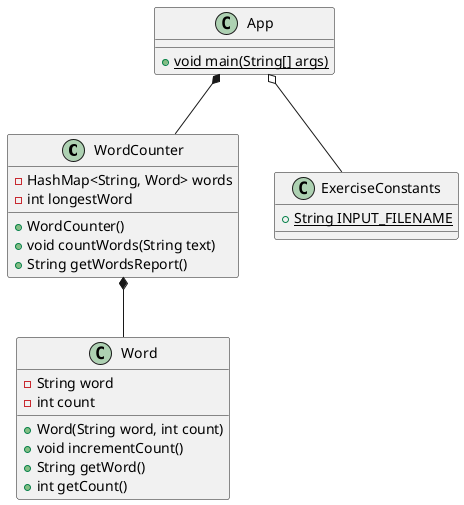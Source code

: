 @startuml
'https://plantuml.com/class-diagram

class WordCounter {
    -HashMap<String, Word> words
    -int longestWord
    +WordCounter()
    +void countWords(String text)
    +String getWordsReport()
}

class Word {
    -String word
    -int count
    +Word(String word, int count)
    +void incrementCount()
    +String getWord()
    +int getCount()
}

class App {
    +{static} void main(String[] args)
}

class ExerciseConstants {
    +{static} String INPUT_FILENAME
}

App *-- WordCounter
App o-- ExerciseConstants
WordCounter *-- Word

@enduml